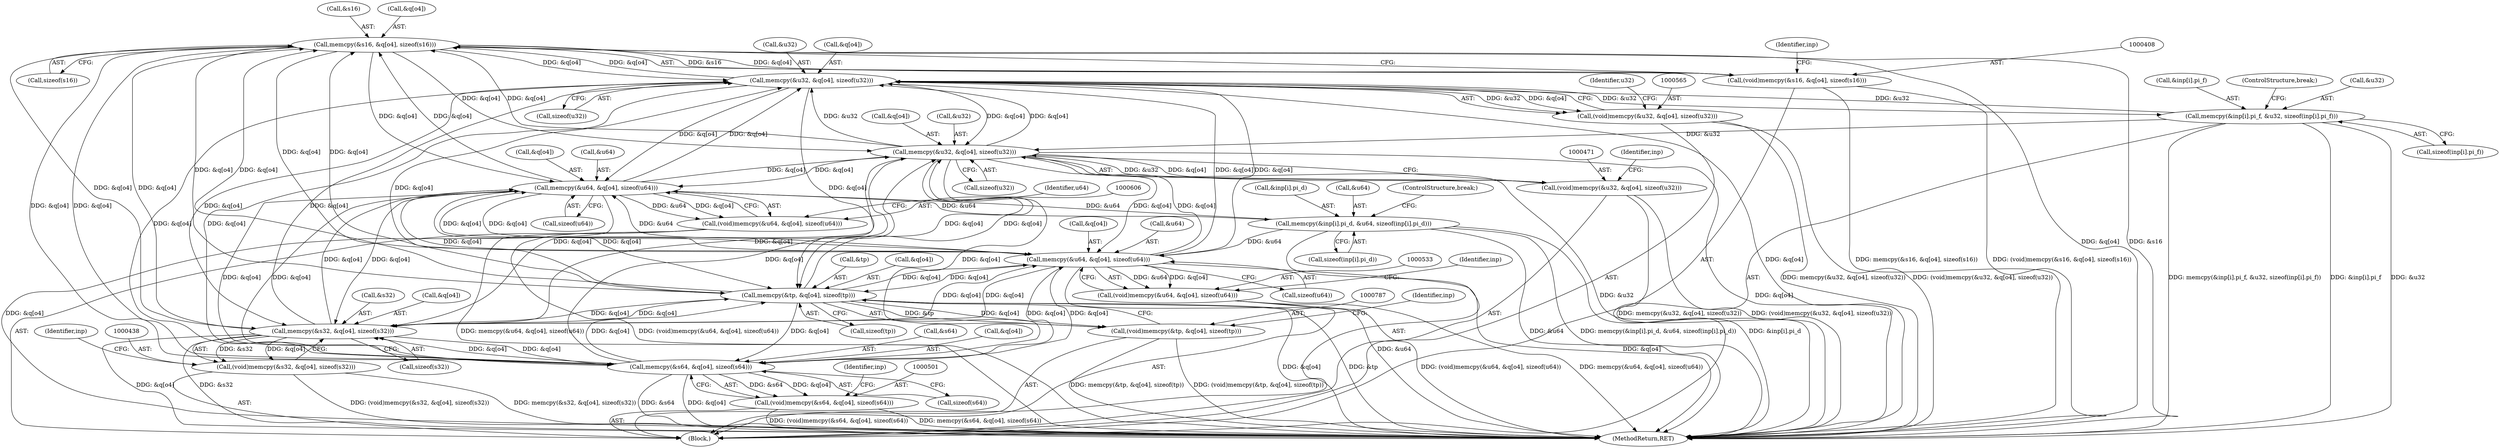 digraph "0_file_1aec04dbf8a24b8a6ba64c4f74efa0628e36db0b@API" {
"1000409" [label="(Call,memcpy(&s16, &q[o4], sizeof(s16)))"];
"1000566" [label="(Call,memcpy(&u32, &q[o4], sizeof(u32)))"];
"1000579" [label="(Call,memcpy(&inp[i].pi_f, &u32, sizeof(inp[i].pi_f)))"];
"1000472" [label="(Call,memcpy(&u32, &q[o4], sizeof(u32)))"];
"1000409" [label="(Call,memcpy(&s16, &q[o4], sizeof(s16)))"];
"1000607" [label="(Call,memcpy(&u64, &q[o4], sizeof(u64)))"];
"1000622" [label="(Call,memcpy(&inp[i].pi_d, &u64, sizeof(inp[i].pi_d)))"];
"1000534" [label="(Call,memcpy(&u64, &q[o4], sizeof(u64)))"];
"1000502" [label="(Call,memcpy(&s64, &q[o4], sizeof(s64)))"];
"1000439" [label="(Call,memcpy(&s32, &q[o4], sizeof(s32)))"];
"1000788" [label="(Call,memcpy(&tp, &q[o4], sizeof(tp)))"];
"1000407" [label="(Call,(void)memcpy(&s16, &q[o4], sizeof(s16)))"];
"1000470" [label="(Call,(void)memcpy(&u32, &q[o4], sizeof(u32)))"];
"1000500" [label="(Call,(void)memcpy(&s64, &q[o4], sizeof(s64)))"];
"1000532" [label="(Call,(void)memcpy(&u64, &q[o4], sizeof(u64)))"];
"1000564" [label="(Call,(void)memcpy(&u32, &q[o4], sizeof(u32)))"];
"1000605" [label="(Call,(void)memcpy(&u64, &q[o4], sizeof(u64)))"];
"1000786" [label="(Call,(void)memcpy(&tp, &q[o4], sizeof(tp)))"];
"1000437" [label="(Call,(void)memcpy(&s32, &q[o4], sizeof(s32)))"];
"1000446" [label="(Call,sizeof(s32))"];
"1000586" [label="(Call,&u32)"];
"1000535" [label="(Call,&u64)"];
"1000839" [label="(MethodReturn,RET)"];
"1000567" [label="(Call,&u32)"];
"1000629" [label="(Call,&u64)"];
"1000791" [label="(Call,&q[o4])"];
"1000569" [label="(Call,&q[o4])"];
"1000614" [label="(Call,sizeof(u64))"];
"1000416" [label="(Call,sizeof(s16))"];
"1000607" [label="(Call,memcpy(&u64, &q[o4], sizeof(u64)))"];
"1000437" [label="(Call,(void)memcpy(&s32, &q[o4], sizeof(s32)))"];
"1000451" [label="(Identifier,inp)"];
"1000505" [label="(Call,&q[o4])"];
"1000410" [label="(Call,&s16)"];
"1000473" [label="(Call,&u32)"];
"1000440" [label="(Call,&s32)"];
"1000479" [label="(Call,sizeof(u32))"];
"1000534" [label="(Call,memcpy(&u64, &q[o4], sizeof(u64)))"];
"1000566" [label="(Call,memcpy(&u32, &q[o4], sizeof(u32)))"];
"1000580" [label="(Call,&inp[i].pi_f)"];
"1000509" [label="(Call,sizeof(s64))"];
"1000637" [label="(ControlStructure,break;)"];
"1000484" [label="(Identifier,inp)"];
"1000502" [label="(Call,memcpy(&s64, &q[o4], sizeof(s64)))"];
"1000439" [label="(Call,memcpy(&s32, &q[o4], sizeof(s32)))"];
"1000789" [label="(Call,&tp)"];
"1000503" [label="(Call,&s64)"];
"1000617" [label="(Identifier,u64)"];
"1000407" [label="(Call,(void)memcpy(&s16, &q[o4], sizeof(s16)))"];
"1000564" [label="(Call,(void)memcpy(&u32, &q[o4], sizeof(u32)))"];
"1000594" [label="(ControlStructure,break;)"];
"1000610" [label="(Call,&q[o4])"];
"1000622" [label="(Call,memcpy(&inp[i].pi_d, &u64, sizeof(inp[i].pi_d)))"];
"1000500" [label="(Call,(void)memcpy(&s64, &q[o4], sizeof(s64)))"];
"1000573" [label="(Call,sizeof(u32))"];
"1000623" [label="(Call,&inp[i].pi_d)"];
"1000442" [label="(Call,&q[o4])"];
"1000795" [label="(Call,sizeof(tp))"];
"1000631" [label="(Call,sizeof(inp[i].pi_d))"];
"1000393" [label="(Block,)"];
"1000786" [label="(Call,(void)memcpy(&tp, &q[o4], sizeof(tp)))"];
"1000470" [label="(Call,(void)memcpy(&u32, &q[o4], sizeof(u32)))"];
"1000409" [label="(Call,memcpy(&s16, &q[o4], sizeof(s16)))"];
"1000605" [label="(Call,(void)memcpy(&u64, &q[o4], sizeof(u64)))"];
"1000421" [label="(Identifier,inp)"];
"1000546" [label="(Identifier,inp)"];
"1000472" [label="(Call,memcpy(&u32, &q[o4], sizeof(u32)))"];
"1000608" [label="(Call,&u64)"];
"1000412" [label="(Call,&q[o4])"];
"1000475" [label="(Call,&q[o4])"];
"1000576" [label="(Identifier,u32)"];
"1000541" [label="(Call,sizeof(u64))"];
"1000800" [label="(Identifier,inp)"];
"1000579" [label="(Call,memcpy(&inp[i].pi_f, &u32, sizeof(inp[i].pi_f)))"];
"1000588" [label="(Call,sizeof(inp[i].pi_f))"];
"1000514" [label="(Identifier,inp)"];
"1000532" [label="(Call,(void)memcpy(&u64, &q[o4], sizeof(u64)))"];
"1000537" [label="(Call,&q[o4])"];
"1000788" [label="(Call,memcpy(&tp, &q[o4], sizeof(tp)))"];
"1000409" -> "1000407"  [label="AST: "];
"1000409" -> "1000416"  [label="CFG: "];
"1000410" -> "1000409"  [label="AST: "];
"1000412" -> "1000409"  [label="AST: "];
"1000416" -> "1000409"  [label="AST: "];
"1000407" -> "1000409"  [label="CFG: "];
"1000409" -> "1000839"  [label="DDG: &q[o4]"];
"1000409" -> "1000839"  [label="DDG: &s16"];
"1000409" -> "1000407"  [label="DDG: &s16"];
"1000409" -> "1000407"  [label="DDG: &q[o4]"];
"1000566" -> "1000409"  [label="DDG: &q[o4]"];
"1000607" -> "1000409"  [label="DDG: &q[o4]"];
"1000472" -> "1000409"  [label="DDG: &q[o4]"];
"1000502" -> "1000409"  [label="DDG: &q[o4]"];
"1000534" -> "1000409"  [label="DDG: &q[o4]"];
"1000439" -> "1000409"  [label="DDG: &q[o4]"];
"1000788" -> "1000409"  [label="DDG: &q[o4]"];
"1000409" -> "1000439"  [label="DDG: &q[o4]"];
"1000409" -> "1000472"  [label="DDG: &q[o4]"];
"1000409" -> "1000502"  [label="DDG: &q[o4]"];
"1000409" -> "1000534"  [label="DDG: &q[o4]"];
"1000409" -> "1000566"  [label="DDG: &q[o4]"];
"1000409" -> "1000607"  [label="DDG: &q[o4]"];
"1000409" -> "1000788"  [label="DDG: &q[o4]"];
"1000566" -> "1000564"  [label="AST: "];
"1000566" -> "1000573"  [label="CFG: "];
"1000567" -> "1000566"  [label="AST: "];
"1000569" -> "1000566"  [label="AST: "];
"1000573" -> "1000566"  [label="AST: "];
"1000564" -> "1000566"  [label="CFG: "];
"1000566" -> "1000839"  [label="DDG: &q[o4]"];
"1000566" -> "1000439"  [label="DDG: &q[o4]"];
"1000566" -> "1000472"  [label="DDG: &q[o4]"];
"1000566" -> "1000502"  [label="DDG: &q[o4]"];
"1000566" -> "1000534"  [label="DDG: &q[o4]"];
"1000566" -> "1000564"  [label="DDG: &u32"];
"1000566" -> "1000564"  [label="DDG: &q[o4]"];
"1000579" -> "1000566"  [label="DDG: &u32"];
"1000472" -> "1000566"  [label="DDG: &u32"];
"1000472" -> "1000566"  [label="DDG: &q[o4]"];
"1000607" -> "1000566"  [label="DDG: &q[o4]"];
"1000502" -> "1000566"  [label="DDG: &q[o4]"];
"1000534" -> "1000566"  [label="DDG: &q[o4]"];
"1000439" -> "1000566"  [label="DDG: &q[o4]"];
"1000788" -> "1000566"  [label="DDG: &q[o4]"];
"1000566" -> "1000579"  [label="DDG: &u32"];
"1000566" -> "1000607"  [label="DDG: &q[o4]"];
"1000566" -> "1000788"  [label="DDG: &q[o4]"];
"1000579" -> "1000393"  [label="AST: "];
"1000579" -> "1000588"  [label="CFG: "];
"1000580" -> "1000579"  [label="AST: "];
"1000586" -> "1000579"  [label="AST: "];
"1000588" -> "1000579"  [label="AST: "];
"1000594" -> "1000579"  [label="CFG: "];
"1000579" -> "1000839"  [label="DDG: memcpy(&inp[i].pi_f, &u32, sizeof(inp[i].pi_f))"];
"1000579" -> "1000839"  [label="DDG: &inp[i].pi_f"];
"1000579" -> "1000839"  [label="DDG: &u32"];
"1000579" -> "1000472"  [label="DDG: &u32"];
"1000472" -> "1000470"  [label="AST: "];
"1000472" -> "1000479"  [label="CFG: "];
"1000473" -> "1000472"  [label="AST: "];
"1000475" -> "1000472"  [label="AST: "];
"1000479" -> "1000472"  [label="AST: "];
"1000470" -> "1000472"  [label="CFG: "];
"1000472" -> "1000839"  [label="DDG: &q[o4]"];
"1000472" -> "1000839"  [label="DDG: &u32"];
"1000472" -> "1000439"  [label="DDG: &q[o4]"];
"1000472" -> "1000470"  [label="DDG: &u32"];
"1000472" -> "1000470"  [label="DDG: &q[o4]"];
"1000607" -> "1000472"  [label="DDG: &q[o4]"];
"1000502" -> "1000472"  [label="DDG: &q[o4]"];
"1000534" -> "1000472"  [label="DDG: &q[o4]"];
"1000439" -> "1000472"  [label="DDG: &q[o4]"];
"1000788" -> "1000472"  [label="DDG: &q[o4]"];
"1000472" -> "1000502"  [label="DDG: &q[o4]"];
"1000472" -> "1000534"  [label="DDG: &q[o4]"];
"1000472" -> "1000607"  [label="DDG: &q[o4]"];
"1000472" -> "1000788"  [label="DDG: &q[o4]"];
"1000607" -> "1000605"  [label="AST: "];
"1000607" -> "1000614"  [label="CFG: "];
"1000608" -> "1000607"  [label="AST: "];
"1000610" -> "1000607"  [label="AST: "];
"1000614" -> "1000607"  [label="AST: "];
"1000605" -> "1000607"  [label="CFG: "];
"1000607" -> "1000839"  [label="DDG: &q[o4]"];
"1000607" -> "1000439"  [label="DDG: &q[o4]"];
"1000607" -> "1000502"  [label="DDG: &q[o4]"];
"1000607" -> "1000534"  [label="DDG: &q[o4]"];
"1000607" -> "1000605"  [label="DDG: &u64"];
"1000607" -> "1000605"  [label="DDG: &q[o4]"];
"1000622" -> "1000607"  [label="DDG: &u64"];
"1000534" -> "1000607"  [label="DDG: &u64"];
"1000534" -> "1000607"  [label="DDG: &q[o4]"];
"1000502" -> "1000607"  [label="DDG: &q[o4]"];
"1000439" -> "1000607"  [label="DDG: &q[o4]"];
"1000788" -> "1000607"  [label="DDG: &q[o4]"];
"1000607" -> "1000622"  [label="DDG: &u64"];
"1000607" -> "1000788"  [label="DDG: &q[o4]"];
"1000622" -> "1000393"  [label="AST: "];
"1000622" -> "1000631"  [label="CFG: "];
"1000623" -> "1000622"  [label="AST: "];
"1000629" -> "1000622"  [label="AST: "];
"1000631" -> "1000622"  [label="AST: "];
"1000637" -> "1000622"  [label="CFG: "];
"1000622" -> "1000839"  [label="DDG: memcpy(&inp[i].pi_d, &u64, sizeof(inp[i].pi_d))"];
"1000622" -> "1000839"  [label="DDG: &inp[i].pi_d"];
"1000622" -> "1000839"  [label="DDG: &u64"];
"1000622" -> "1000534"  [label="DDG: &u64"];
"1000534" -> "1000532"  [label="AST: "];
"1000534" -> "1000541"  [label="CFG: "];
"1000535" -> "1000534"  [label="AST: "];
"1000537" -> "1000534"  [label="AST: "];
"1000541" -> "1000534"  [label="AST: "];
"1000532" -> "1000534"  [label="CFG: "];
"1000534" -> "1000839"  [label="DDG: &u64"];
"1000534" -> "1000839"  [label="DDG: &q[o4]"];
"1000534" -> "1000439"  [label="DDG: &q[o4]"];
"1000534" -> "1000502"  [label="DDG: &q[o4]"];
"1000534" -> "1000532"  [label="DDG: &u64"];
"1000534" -> "1000532"  [label="DDG: &q[o4]"];
"1000502" -> "1000534"  [label="DDG: &q[o4]"];
"1000439" -> "1000534"  [label="DDG: &q[o4]"];
"1000788" -> "1000534"  [label="DDG: &q[o4]"];
"1000534" -> "1000788"  [label="DDG: &q[o4]"];
"1000502" -> "1000500"  [label="AST: "];
"1000502" -> "1000509"  [label="CFG: "];
"1000503" -> "1000502"  [label="AST: "];
"1000505" -> "1000502"  [label="AST: "];
"1000509" -> "1000502"  [label="AST: "];
"1000500" -> "1000502"  [label="CFG: "];
"1000502" -> "1000839"  [label="DDG: &s64"];
"1000502" -> "1000839"  [label="DDG: &q[o4]"];
"1000502" -> "1000439"  [label="DDG: &q[o4]"];
"1000502" -> "1000500"  [label="DDG: &s64"];
"1000502" -> "1000500"  [label="DDG: &q[o4]"];
"1000439" -> "1000502"  [label="DDG: &q[o4]"];
"1000788" -> "1000502"  [label="DDG: &q[o4]"];
"1000502" -> "1000788"  [label="DDG: &q[o4]"];
"1000439" -> "1000437"  [label="AST: "];
"1000439" -> "1000446"  [label="CFG: "];
"1000440" -> "1000439"  [label="AST: "];
"1000442" -> "1000439"  [label="AST: "];
"1000446" -> "1000439"  [label="AST: "];
"1000437" -> "1000439"  [label="CFG: "];
"1000439" -> "1000839"  [label="DDG: &q[o4]"];
"1000439" -> "1000839"  [label="DDG: &s32"];
"1000439" -> "1000437"  [label="DDG: &s32"];
"1000439" -> "1000437"  [label="DDG: &q[o4]"];
"1000788" -> "1000439"  [label="DDG: &q[o4]"];
"1000439" -> "1000788"  [label="DDG: &q[o4]"];
"1000788" -> "1000786"  [label="AST: "];
"1000788" -> "1000795"  [label="CFG: "];
"1000789" -> "1000788"  [label="AST: "];
"1000791" -> "1000788"  [label="AST: "];
"1000795" -> "1000788"  [label="AST: "];
"1000786" -> "1000788"  [label="CFG: "];
"1000788" -> "1000839"  [label="DDG: &q[o4]"];
"1000788" -> "1000839"  [label="DDG: &tp"];
"1000788" -> "1000786"  [label="DDG: &tp"];
"1000788" -> "1000786"  [label="DDG: &q[o4]"];
"1000407" -> "1000393"  [label="AST: "];
"1000408" -> "1000407"  [label="AST: "];
"1000421" -> "1000407"  [label="CFG: "];
"1000407" -> "1000839"  [label="DDG: memcpy(&s16, &q[o4], sizeof(s16))"];
"1000407" -> "1000839"  [label="DDG: (void)memcpy(&s16, &q[o4], sizeof(s16))"];
"1000470" -> "1000393"  [label="AST: "];
"1000471" -> "1000470"  [label="AST: "];
"1000484" -> "1000470"  [label="CFG: "];
"1000470" -> "1000839"  [label="DDG: memcpy(&u32, &q[o4], sizeof(u32))"];
"1000470" -> "1000839"  [label="DDG: (void)memcpy(&u32, &q[o4], sizeof(u32))"];
"1000500" -> "1000393"  [label="AST: "];
"1000501" -> "1000500"  [label="AST: "];
"1000514" -> "1000500"  [label="CFG: "];
"1000500" -> "1000839"  [label="DDG: memcpy(&s64, &q[o4], sizeof(s64))"];
"1000500" -> "1000839"  [label="DDG: (void)memcpy(&s64, &q[o4], sizeof(s64))"];
"1000532" -> "1000393"  [label="AST: "];
"1000533" -> "1000532"  [label="AST: "];
"1000546" -> "1000532"  [label="CFG: "];
"1000532" -> "1000839"  [label="DDG: memcpy(&u64, &q[o4], sizeof(u64))"];
"1000532" -> "1000839"  [label="DDG: (void)memcpy(&u64, &q[o4], sizeof(u64))"];
"1000564" -> "1000393"  [label="AST: "];
"1000565" -> "1000564"  [label="AST: "];
"1000576" -> "1000564"  [label="CFG: "];
"1000564" -> "1000839"  [label="DDG: memcpy(&u32, &q[o4], sizeof(u32))"];
"1000564" -> "1000839"  [label="DDG: (void)memcpy(&u32, &q[o4], sizeof(u32))"];
"1000605" -> "1000393"  [label="AST: "];
"1000606" -> "1000605"  [label="AST: "];
"1000617" -> "1000605"  [label="CFG: "];
"1000605" -> "1000839"  [label="DDG: memcpy(&u64, &q[o4], sizeof(u64))"];
"1000605" -> "1000839"  [label="DDG: (void)memcpy(&u64, &q[o4], sizeof(u64))"];
"1000786" -> "1000393"  [label="AST: "];
"1000787" -> "1000786"  [label="AST: "];
"1000800" -> "1000786"  [label="CFG: "];
"1000786" -> "1000839"  [label="DDG: memcpy(&tp, &q[o4], sizeof(tp))"];
"1000786" -> "1000839"  [label="DDG: (void)memcpy(&tp, &q[o4], sizeof(tp))"];
"1000437" -> "1000393"  [label="AST: "];
"1000438" -> "1000437"  [label="AST: "];
"1000451" -> "1000437"  [label="CFG: "];
"1000437" -> "1000839"  [label="DDG: (void)memcpy(&s32, &q[o4], sizeof(s32))"];
"1000437" -> "1000839"  [label="DDG: memcpy(&s32, &q[o4], sizeof(s32))"];
}
